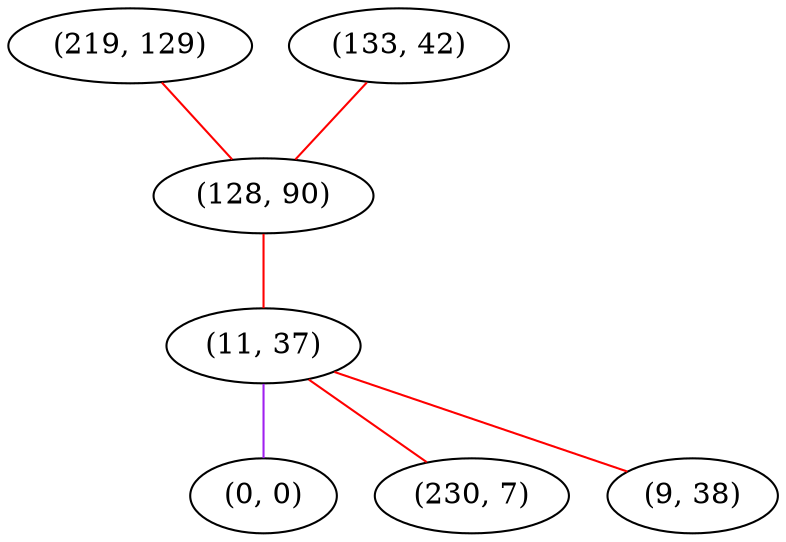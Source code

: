 graph "" {
"(219, 129)";
"(133, 42)";
"(128, 90)";
"(11, 37)";
"(0, 0)";
"(230, 7)";
"(9, 38)";
"(219, 129)" -- "(128, 90)"  [color=red, key=0, weight=1];
"(133, 42)" -- "(128, 90)"  [color=red, key=0, weight=1];
"(128, 90)" -- "(11, 37)"  [color=red, key=0, weight=1];
"(11, 37)" -- "(230, 7)"  [color=red, key=0, weight=1];
"(11, 37)" -- "(0, 0)"  [color=purple, key=0, weight=4];
"(11, 37)" -- "(9, 38)"  [color=red, key=0, weight=1];
}

